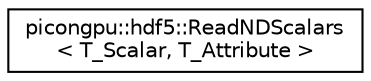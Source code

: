 digraph "Graphical Class Hierarchy"
{
 // LATEX_PDF_SIZE
  edge [fontname="Helvetica",fontsize="10",labelfontname="Helvetica",labelfontsize="10"];
  node [fontname="Helvetica",fontsize="10",shape=record];
  rankdir="LR";
  Node0 [label="picongpu::hdf5::ReadNDScalars\l\< T_Scalar, T_Attribute \>",height=0.2,width=0.4,color="black", fillcolor="white", style="filled",URL="$structpicongpu_1_1hdf5_1_1_read_n_d_scalars.html",tooltip="Functor for reading ND scalar fields with N=simDim In the current implementation each process (of the..."];
}
